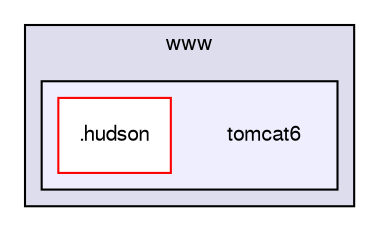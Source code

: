 digraph G {
  bgcolor=transparent;
  compound=true
  node [ fontsize="10", fontname="FreeSans"];
  edge [ labelfontsize="10", labelfontname="FreeSans"];
  subgraph clusterdir_cbe856ff790c9ba5208811309bdf168b {
    graph [ bgcolor="#ddddee", pencolor="black", label="www" fontname="FreeSans", fontsize="10", URL="dir_cbe856ff790c9ba5208811309bdf168b.html"]
  subgraph clusterdir_dbddac329613bdd10d07e8a4b181a1f9 {
    graph [ bgcolor="#eeeeff", pencolor="black", label="" URL="dir_dbddac329613bdd10d07e8a4b181a1f9.html"];
    dir_dbddac329613bdd10d07e8a4b181a1f9 [shape=plaintext label="tomcat6"];
    dir_133556e3c2eb87e6211266371be10410 [shape=box label=".hudson" color="red" fillcolor="white" style="filled" URL="dir_133556e3c2eb87e6211266371be10410.html"];
  }
  }
}
